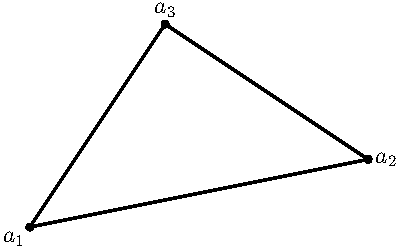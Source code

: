 size(200,0);

pair a1 = (0,0);
pair a2 = (1,0.2);
pair a3 = (0.4,0.6);

draw(a1--a2--a3--cycle, linewidth(1.2));

dot(a1,linewidth(4));
dot(a2,linewidth(4));
dot(a3,linewidth(4));

label("$a_1$", a1, SW);
label("$a_2$", a2, E);
label("$a_3$", a3, N);
